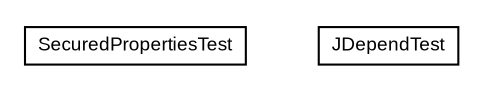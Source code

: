 #!/usr/local/bin/dot
#
# Class diagram 
# Generated by UMLGraph version R5_6-24-gf6e263 (http://www.umlgraph.org/)
#

digraph G {
	edge [fontname="arial",fontsize=10,labelfontname="arial",labelfontsize=10];
	node [fontname="arial",fontsize=10,shape=plaintext];
	nodesep=0.25;
	ranksep=0.5;
	// net.brabenetz.lib.security.properties.SecuredPropertiesTest
	c13 [label=<<table title="net.brabenetz.lib.security.properties.SecuredPropertiesTest" border="0" cellborder="1" cellspacing="0" cellpadding="2" port="p" href="./SecuredPropertiesTest.html">
		<tr><td><table border="0" cellspacing="0" cellpadding="1">
<tr><td align="center" balign="center"> SecuredPropertiesTest </td></tr>
		</table></td></tr>
		</table>>, URL="./SecuredPropertiesTest.html", fontname="arial", fontcolor="black", fontsize=9.0];
	// net.brabenetz.lib.security.properties.JDependTest
	c14 [label=<<table title="net.brabenetz.lib.security.properties.JDependTest" border="0" cellborder="1" cellspacing="0" cellpadding="2" port="p" href="./JDependTest.html">
		<tr><td><table border="0" cellspacing="0" cellpadding="1">
<tr><td align="center" balign="center"> JDependTest </td></tr>
		</table></td></tr>
		</table>>, URL="./JDependTest.html", fontname="arial", fontcolor="black", fontsize=9.0];
}

